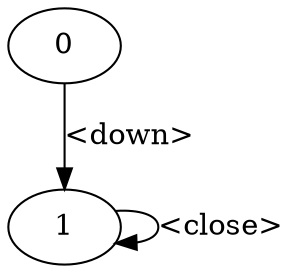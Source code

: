 digraph witness0 {
 0 [label="0",shape=ellipse]
 1 [label="1",shape=ellipse]
    0 -> 1[label="<down>"]
    1 -> 1[label="<close>"]
}
